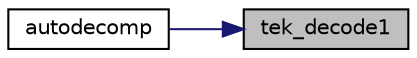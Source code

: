 digraph "tek_decode1"
{
 // LATEX_PDF_SIZE
  edge [fontname="Helvetica",fontsize="10",labelfontname="Helvetica",labelfontsize="10"];
  node [fontname="Helvetica",fontsize="10",shape=record];
  rankdir="RL";
  Node1 [label="tek_decode1",height=0.2,width=0.4,color="black", fillcolor="grey75", style="filled", fontcolor="black",tooltip=" "];
  Node1 -> Node2 [dir="back",color="midnightblue",fontsize="10",style="solid"];
  Node2 [label="autodecomp",height=0.2,width=0.4,color="black", fillcolor="white", style="filled",URL="$autodec___8c.html#a60e24695b435771842589424baeba341",tooltip=" "];
}
